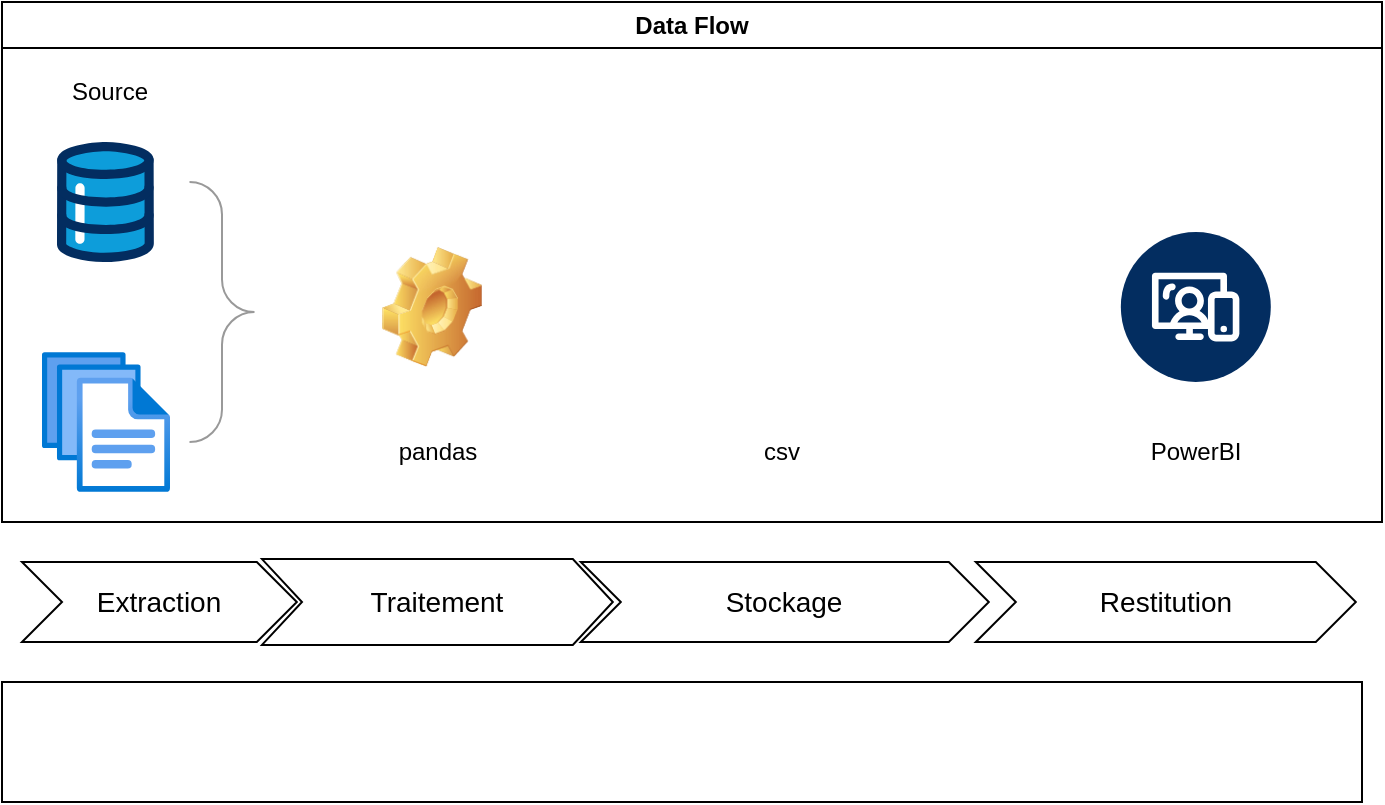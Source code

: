 <mxfile version="28.1.1" pages="2">
  <diagram name="Page-1" id="7z0XCxr9s0eTJtN2Mqed">
    <mxGraphModel dx="786" dy="417" grid="1" gridSize="10" guides="1" tooltips="1" connect="1" arrows="1" fold="1" page="1" pageScale="1" pageWidth="827" pageHeight="1169" math="0" shadow="0">
      <root>
        <mxCell id="0" />
        <mxCell id="1" parent="0" />
        <mxCell id="_DXck8JLZdkoxxrMyfCn-7" value="" style="image;aspect=fixed;html=1;points=[];align=center;fontSize=12;image=img/lib/azure2/general/Files.svg;" parent="1" vertex="1">
          <mxGeometry x="80" y="315" width="64" height="70" as="geometry" />
        </mxCell>
        <mxCell id="_DXck8JLZdkoxxrMyfCn-29" value="" style="shape=image;html=1;verticalAlign=top;verticalLabelPosition=bottom;labelBackgroundColor=#ffffff;imageAspect=0;aspect=fixed;image=https://icons.diagrams.net/icon-cache1/Document_icons-2697/647702-excel-1195.svg" parent="1" vertex="1">
          <mxGeometry x="416.41" y="260" width="70" height="70" as="geometry" />
        </mxCell>
        <mxCell id="_DXck8JLZdkoxxrMyfCn-36" value="" style="labelPosition=right;align=left;strokeWidth=1;shape=mxgraph.mockup.markup.curlyBrace;html=1;shadow=0;dashed=0;strokeColor=#999999;direction=north;rotation=-180;" parent="1" vertex="1">
          <mxGeometry x="144" y="230" width="52" height="130" as="geometry" />
        </mxCell>
        <mxCell id="MoKuYEoY47t-Fopz19YS-17" value="" style="verticalLabelPosition=bottom;aspect=fixed;html=1;shape=mxgraph.salesforce.data;" parent="1" vertex="1">
          <mxGeometry x="87.41" y="210" width="48.6" height="60" as="geometry" />
        </mxCell>
        <mxCell id="MoKuYEoY47t-Fopz19YS-18" value="" style="verticalLabelPosition=bottom;aspect=fixed;html=1;shape=mxgraph.salesforce.web2;" parent="1" vertex="1">
          <mxGeometry x="619.41" y="255" width="75" height="75" as="geometry" />
        </mxCell>
        <mxCell id="MoKuYEoY47t-Fopz19YS-19" value="Extraction" style="html=1;shape=mxgraph.infographic.ribbonSimple;notch1=20;notch2=20;align=center;verticalAlign=middle;fontSize=14;fontStyle=0;fillColor=#FFFFFF;whiteSpace=wrap;" parent="1" vertex="1">
          <mxGeometry x="70" y="420" width="137.41" height="40" as="geometry" />
        </mxCell>
        <mxCell id="MoKuYEoY47t-Fopz19YS-20" value="Traitement" style="html=1;shape=mxgraph.infographic.ribbonSimple;notch1=20;notch2=20;align=center;verticalAlign=middle;fontSize=14;fontStyle=0;fillColor=#FFFFFF;whiteSpace=wrap;" parent="1" vertex="1">
          <mxGeometry x="190" y="418.53" width="175.41" height="42.94" as="geometry" />
        </mxCell>
        <mxCell id="MoKuYEoY47t-Fopz19YS-21" value="Stockage" style="html=1;shape=mxgraph.infographic.ribbonSimple;notch1=20;notch2=20;align=center;verticalAlign=middle;fontSize=14;fontStyle=0;fillColor=#FFFFFF;whiteSpace=wrap;" parent="1" vertex="1">
          <mxGeometry x="349.41" y="420" width="204" height="40" as="geometry" />
        </mxCell>
        <mxCell id="MoKuYEoY47t-Fopz19YS-24" value="Restitution" style="html=1;shape=mxgraph.infographic.ribbonSimple;notch1=20;notch2=20;align=center;verticalAlign=middle;fontSize=14;fontStyle=0;fillColor=#FFFFFF;whiteSpace=wrap;" parent="1" vertex="1">
          <mxGeometry x="546.91" y="420" width="190" height="40" as="geometry" />
        </mxCell>
        <mxCell id="MoKuYEoY47t-Fopz19YS-25" value="pandas" style="text;html=1;align=center;verticalAlign=middle;whiteSpace=wrap;rounded=0;" parent="1" vertex="1">
          <mxGeometry x="247.71" y="350" width="60" height="30" as="geometry" />
        </mxCell>
        <mxCell id="MH3xIu0K93oB-KbSQRHW-4" value="Data Flow" style="swimlane;whiteSpace=wrap;html=1;" vertex="1" parent="1">
          <mxGeometry x="60" y="140" width="690" height="260" as="geometry" />
        </mxCell>
        <mxCell id="_DXck8JLZdkoxxrMyfCn-5" value="Source" style="text;html=1;align=center;verticalAlign=middle;whiteSpace=wrap;rounded=0;" parent="MH3xIu0K93oB-KbSQRHW-4" vertex="1">
          <mxGeometry x="24" y="30" width="60" height="30" as="geometry" />
        </mxCell>
        <mxCell id="MoKuYEoY47t-Fopz19YS-16" value="" style="shape=image;html=1;verticalLabelPosition=bottom;verticalAlign=top;imageAspect=0;image=img/clipart/Gear_128x128.png" parent="MH3xIu0K93oB-KbSQRHW-4" vertex="1">
          <mxGeometry x="190" y="122.5" width="50" height="60" as="geometry" />
        </mxCell>
        <mxCell id="MH3xIu0K93oB-KbSQRHW-14" value="csv" style="text;html=1;align=center;verticalAlign=middle;whiteSpace=wrap;rounded=0;" vertex="1" parent="MH3xIu0K93oB-KbSQRHW-4">
          <mxGeometry x="360" y="210" width="60" height="30" as="geometry" />
        </mxCell>
        <mxCell id="MoKuYEoY47t-Fopz19YS-28" value="PowerBI" style="text;html=1;align=center;verticalAlign=middle;whiteSpace=wrap;rounded=0;" parent="MH3xIu0K93oB-KbSQRHW-4" vertex="1">
          <mxGeometry x="566.91" y="210" width="60" height="30" as="geometry" />
        </mxCell>
        <mxCell id="MH3xIu0K93oB-KbSQRHW-17" value="" style="rounded=0;whiteSpace=wrap;html=1;" vertex="1" parent="1">
          <mxGeometry x="60" y="480" width="680" height="60" as="geometry" />
        </mxCell>
      </root>
    </mxGraphModel>
  </diagram>
  <diagram id="V9-YWGhXqqyQGaztOOwT" name="Page-2">
    <mxGraphModel dx="786" dy="417" grid="1" gridSize="10" guides="1" tooltips="1" connect="1" arrows="1" fold="1" page="1" pageScale="1" pageWidth="827" pageHeight="1169" math="0" shadow="0">
      <root>
        <mxCell id="0" />
        <mxCell id="1" parent="0" />
      </root>
    </mxGraphModel>
  </diagram>
</mxfile>
